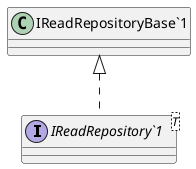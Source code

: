 @startuml IReadRepository`1
interface IReadRepository`1<T>  {

}
"IReadRepositoryBase`1" <|.. "IReadRepository`1"
@enduml